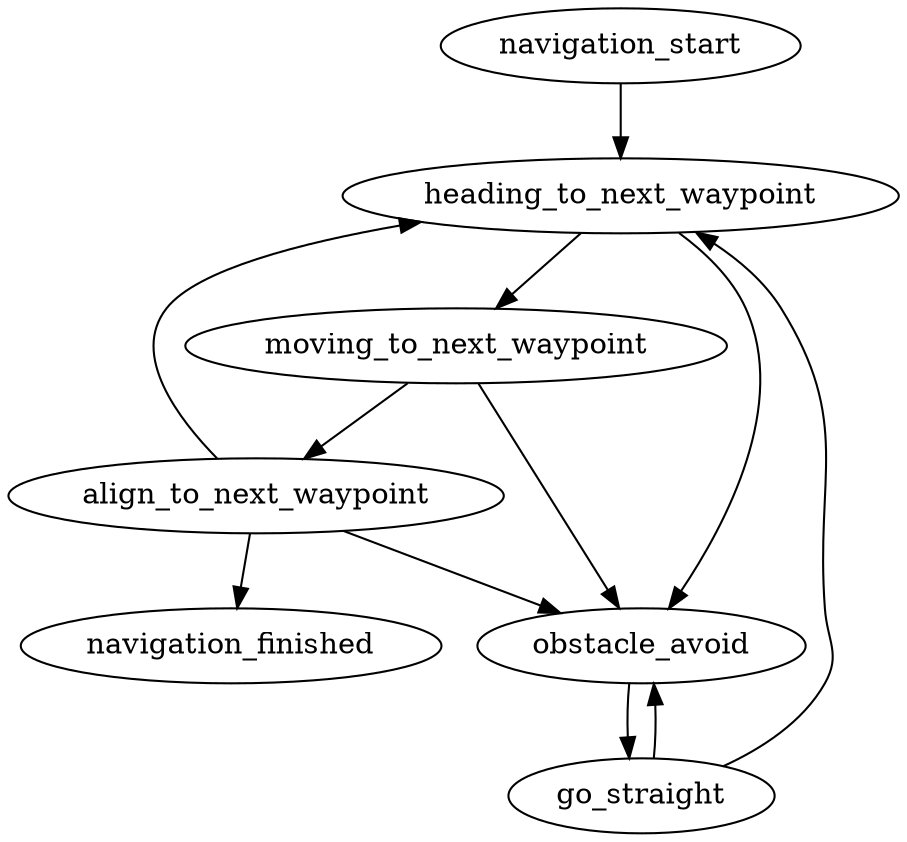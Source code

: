 digraph G {
0[label=navigation_start];
1[label=heading_to_next_waypoint];
2[label=moving_to_next_waypoint];
3[label=obstacle_avoid];
4[label=align_to_next_waypoint];
5[label=go_straight];
6[label=navigation_finished];
0->1 ;
1->2 ;
1->3 ;
2->4 ;
2->3 ;
3->5 ;
5->1 ;
5->3 ;
4->3 ;
4->1 ;
4->6 ;
}
